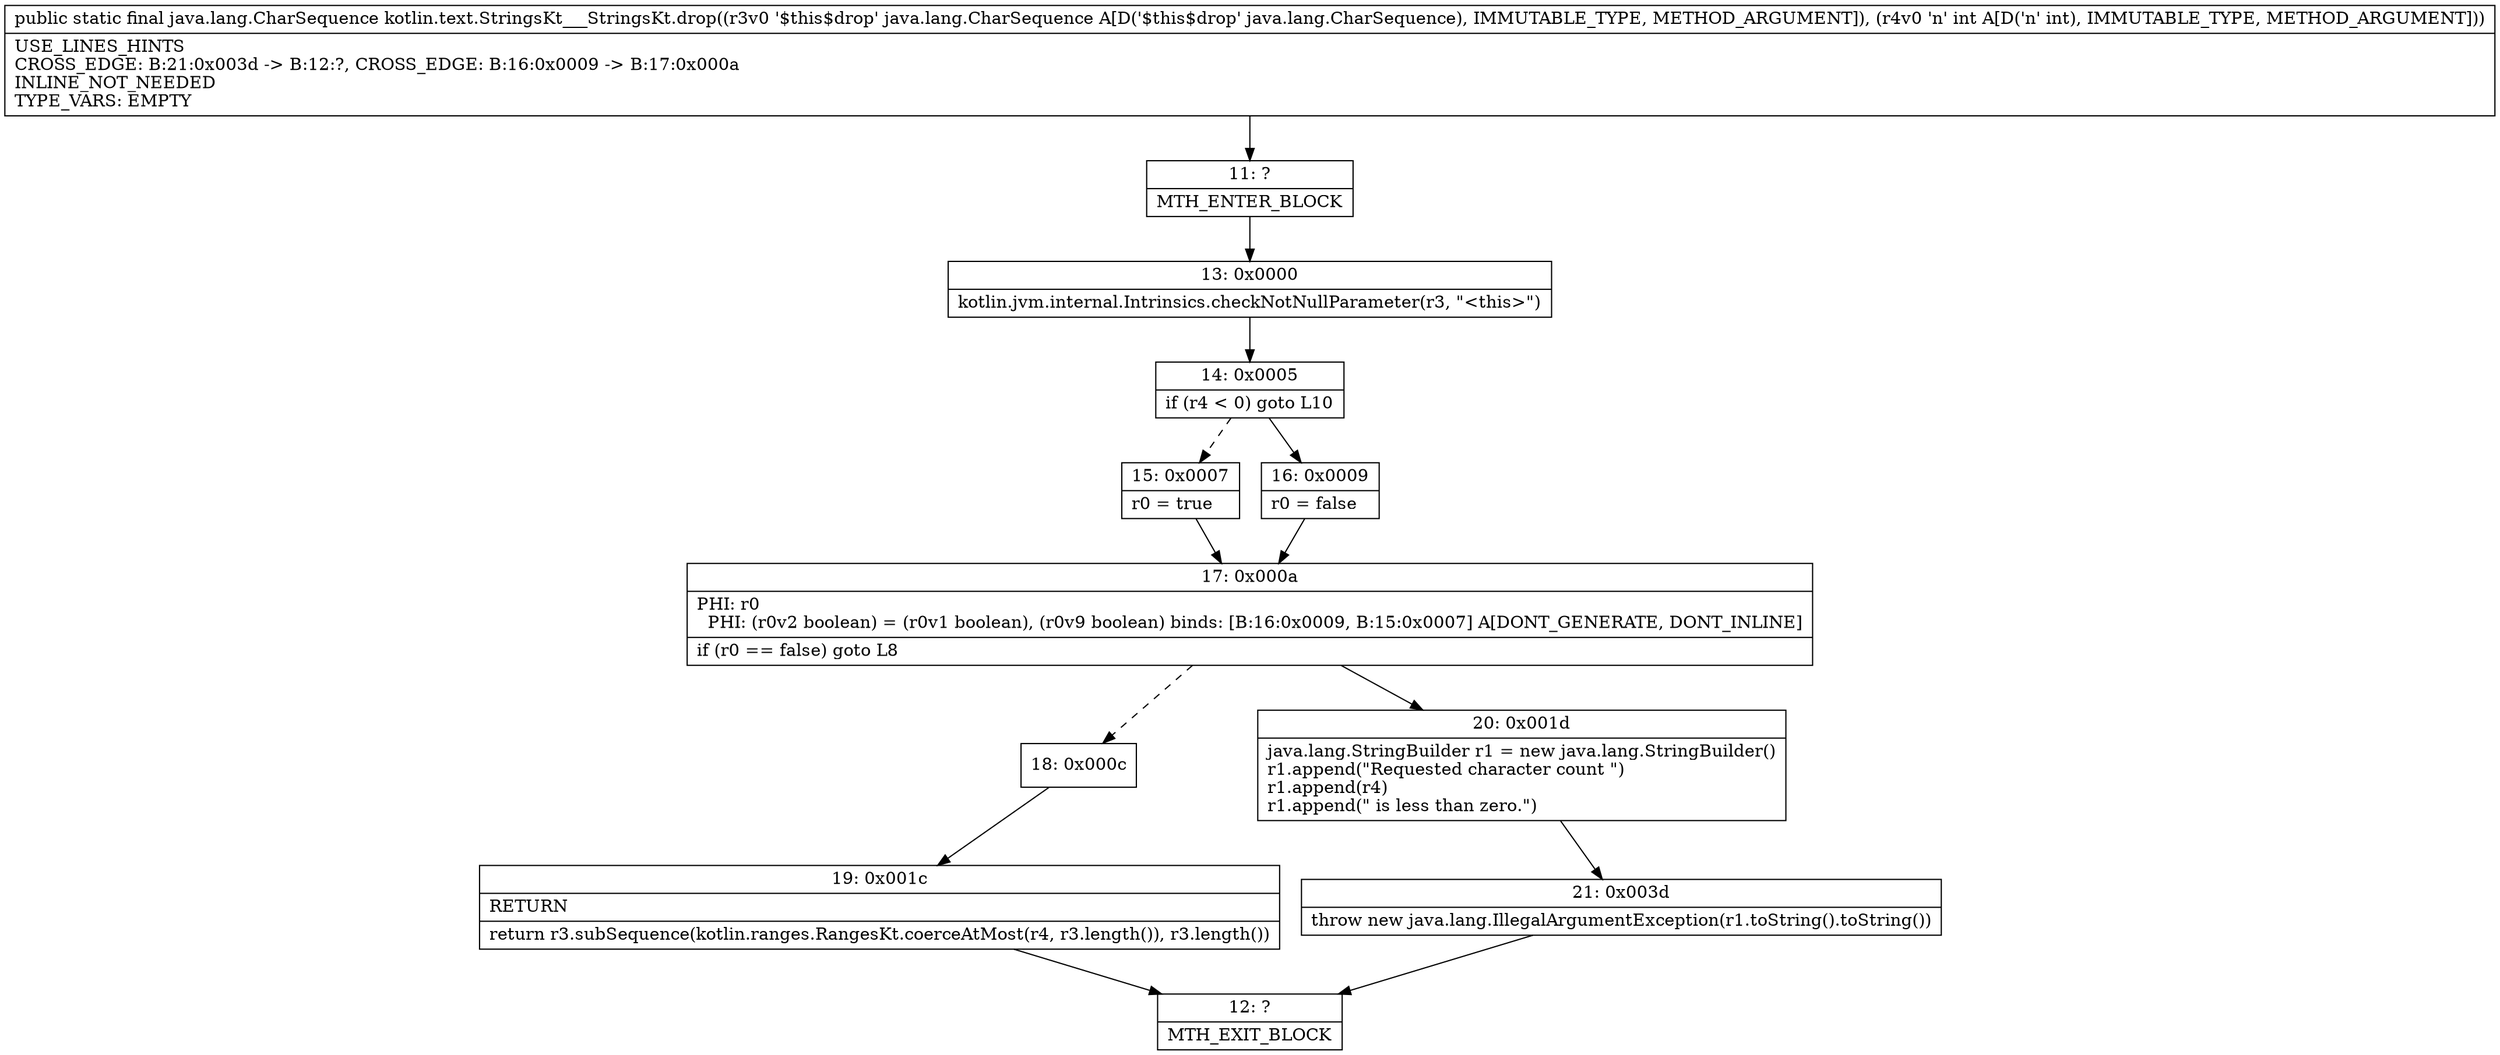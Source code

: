 digraph "CFG forkotlin.text.StringsKt___StringsKt.drop(Ljava\/lang\/CharSequence;I)Ljava\/lang\/CharSequence;" {
Node_11 [shape=record,label="{11\:\ ?|MTH_ENTER_BLOCK\l}"];
Node_13 [shape=record,label="{13\:\ 0x0000|kotlin.jvm.internal.Intrinsics.checkNotNullParameter(r3, \"\<this\>\")\l}"];
Node_14 [shape=record,label="{14\:\ 0x0005|if (r4 \< 0) goto L10\l}"];
Node_15 [shape=record,label="{15\:\ 0x0007|r0 = true\l}"];
Node_17 [shape=record,label="{17\:\ 0x000a|PHI: r0 \l  PHI: (r0v2 boolean) = (r0v1 boolean), (r0v9 boolean) binds: [B:16:0x0009, B:15:0x0007] A[DONT_GENERATE, DONT_INLINE]\l|if (r0 == false) goto L8\l}"];
Node_18 [shape=record,label="{18\:\ 0x000c}"];
Node_19 [shape=record,label="{19\:\ 0x001c|RETURN\l|return r3.subSequence(kotlin.ranges.RangesKt.coerceAtMost(r4, r3.length()), r3.length())\l}"];
Node_12 [shape=record,label="{12\:\ ?|MTH_EXIT_BLOCK\l}"];
Node_20 [shape=record,label="{20\:\ 0x001d|java.lang.StringBuilder r1 = new java.lang.StringBuilder()\lr1.append(\"Requested character count \")\lr1.append(r4)\lr1.append(\" is less than zero.\")\l}"];
Node_21 [shape=record,label="{21\:\ 0x003d|throw new java.lang.IllegalArgumentException(r1.toString().toString())\l}"];
Node_16 [shape=record,label="{16\:\ 0x0009|r0 = false\l}"];
MethodNode[shape=record,label="{public static final java.lang.CharSequence kotlin.text.StringsKt___StringsKt.drop((r3v0 '$this$drop' java.lang.CharSequence A[D('$this$drop' java.lang.CharSequence), IMMUTABLE_TYPE, METHOD_ARGUMENT]), (r4v0 'n' int A[D('n' int), IMMUTABLE_TYPE, METHOD_ARGUMENT]))  | USE_LINES_HINTS\lCROSS_EDGE: B:21:0x003d \-\> B:12:?, CROSS_EDGE: B:16:0x0009 \-\> B:17:0x000a\lINLINE_NOT_NEEDED\lTYPE_VARS: EMPTY\l}"];
MethodNode -> Node_11;Node_11 -> Node_13;
Node_13 -> Node_14;
Node_14 -> Node_15[style=dashed];
Node_14 -> Node_16;
Node_15 -> Node_17;
Node_17 -> Node_18[style=dashed];
Node_17 -> Node_20;
Node_18 -> Node_19;
Node_19 -> Node_12;
Node_20 -> Node_21;
Node_21 -> Node_12;
Node_16 -> Node_17;
}

